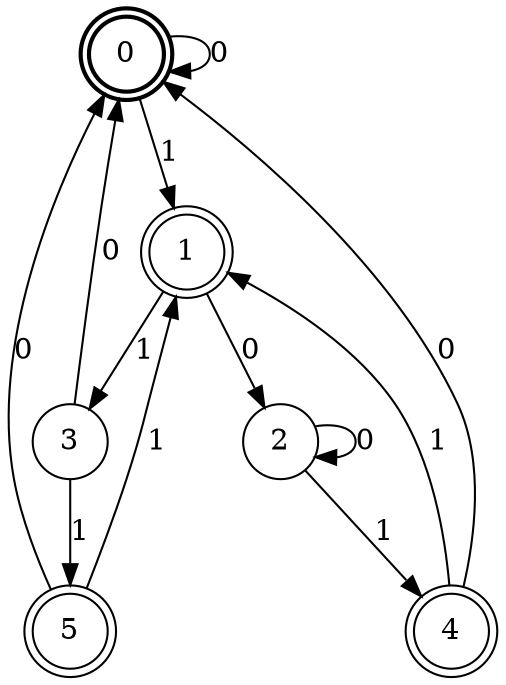 digraph Automat {
    node [shape = circle];
    0 [style = "bold"];
    0 [peripheries=2]
    0 -> 0 [label = "0"];
    0 -> 1 [label = "1"];
    1 [peripheries=2]
    1 -> 2 [label = "0"];
    1 -> 3 [label = "1"];
    2 -> 2 [label = "0"];
    2 -> 4 [label = "1"];
    3 -> 0 [label = "0"];
    3 -> 5 [label = "1"];
    4 [peripheries=2]
    4 -> 0 [label = "0"];
    4 -> 1 [label = "1"];
    5 [peripheries=2]
    5 -> 0 [label = "0"];
    5 -> 1 [label = "1"];
}
